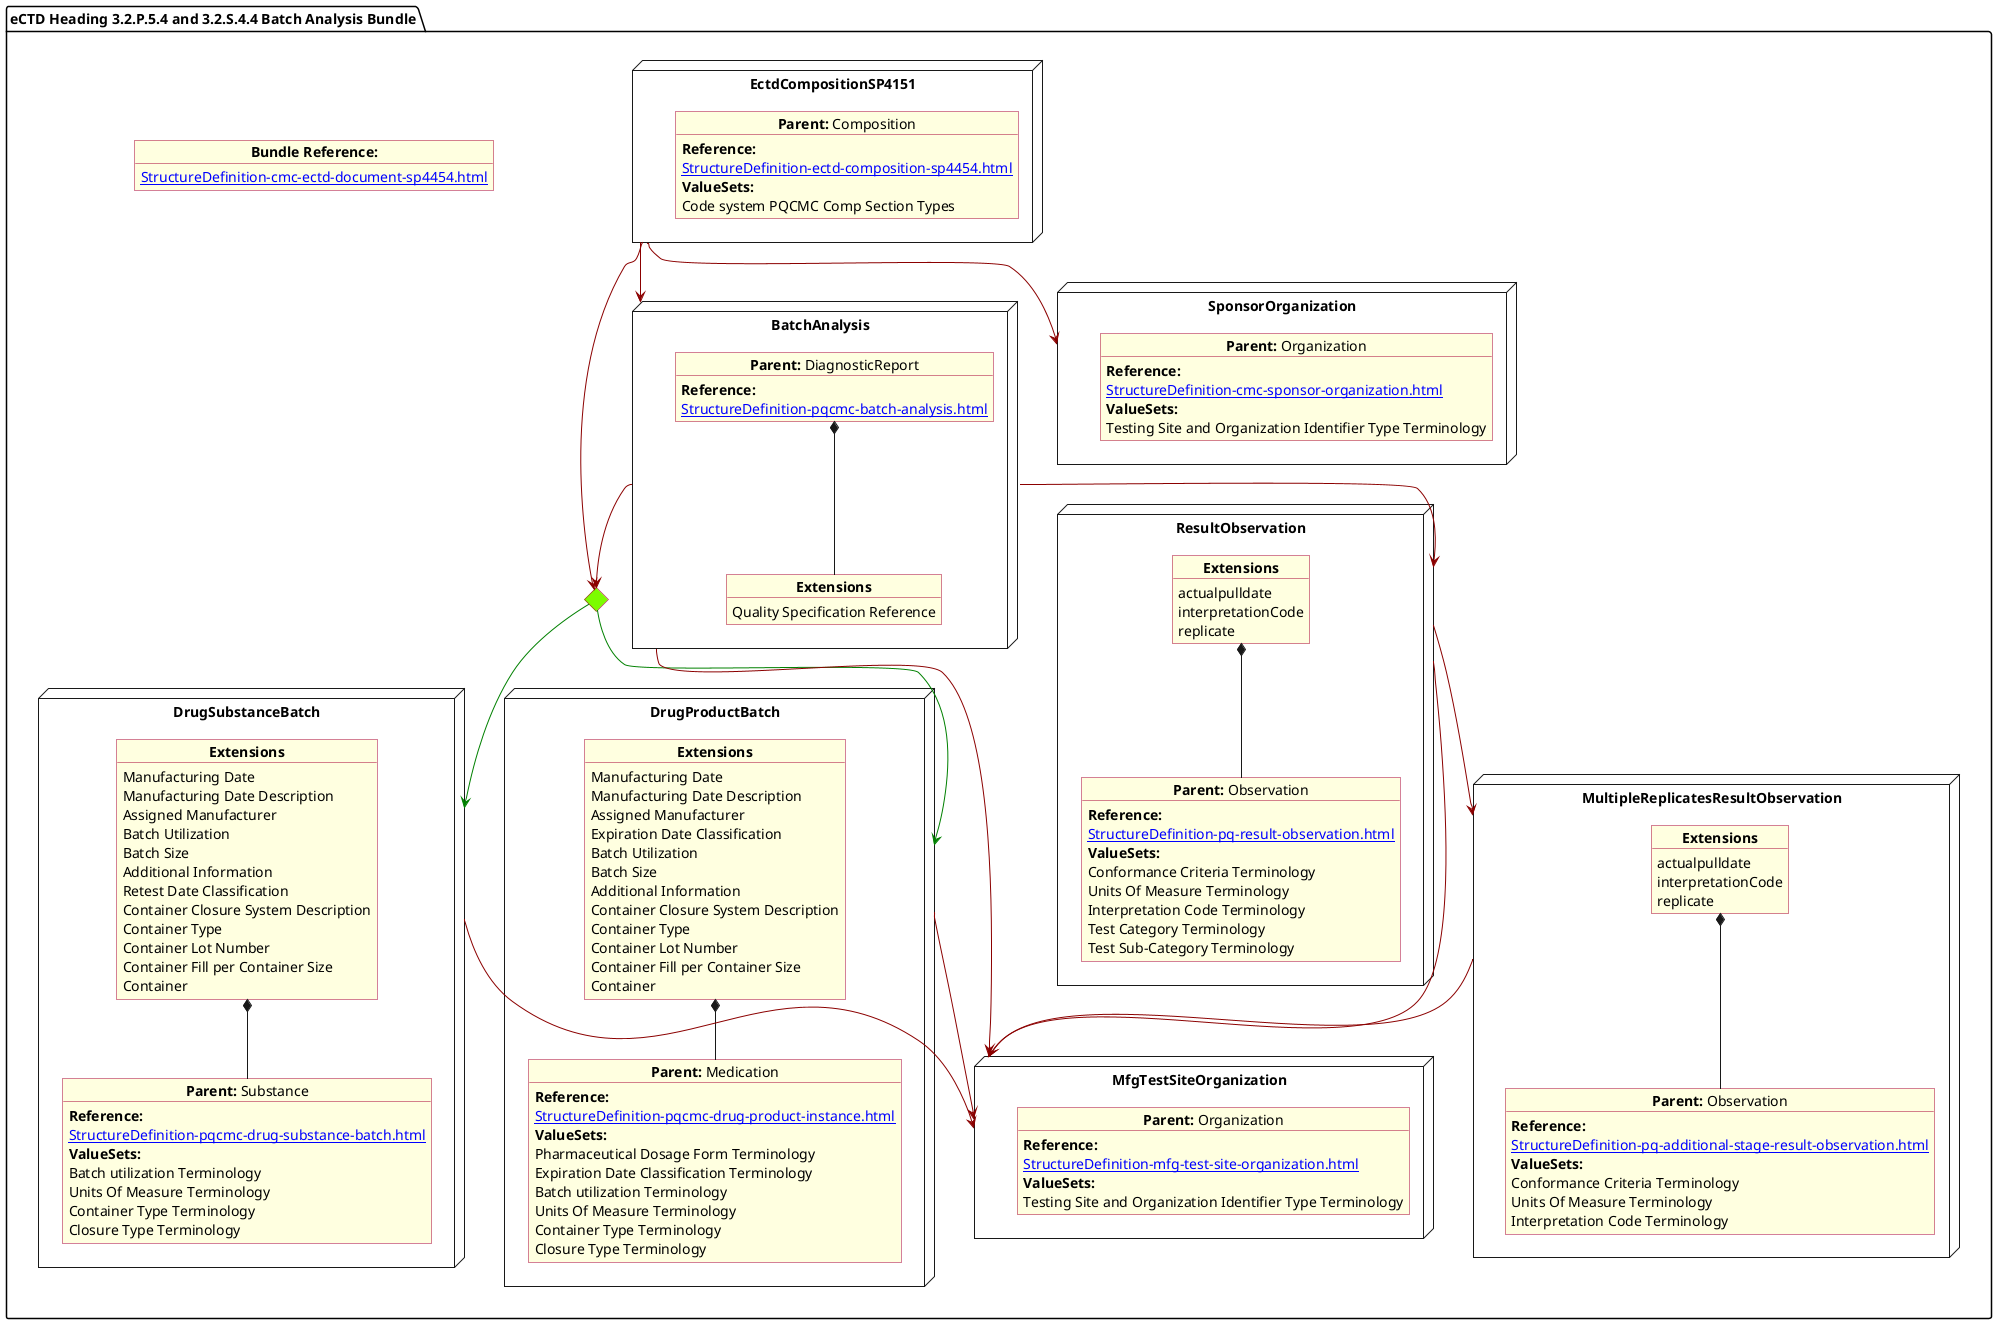 @startuml BatchAnalysis
allowmixing
'Mixed model of use case and object
skinparam svgDimensionStyle true
skinparam ObjectBackgroundColor LightYellow
skinparam ObjectBorderColor #A80036
skinparam activityDiamondBorderColor #A80036
skinparam activityDiamondBackgroundColor lawnGreen
skinparam ClassBorderThickness 4

package "eCTD Heading 3.2.P.5.4 and 3.2.S.4.4 Batch Analysis Bundle" as NODES {

  object "**Bundle Reference:**" as objbun {
    [[StructureDefinition-cmc-ectd-document-sp4454.html]]
  }



  node "DrugProductBatch" as NN {

    object "**Parent:** Medication" as obj3 {
      **Reference:**
      [[StructureDefinition-pqcmc-drug-product-instance.html]]
      **ValueSets:**
      Pharmaceutical Dosage Form Terminology
      Expiration Date Classification Terminology
      Batch utilization Terminology
      Units Of Measure Terminology
      Container Type Terminology
      Closure Type Terminology

    }

    object "**Extensions**" as objExsBatch  {
      Manufacturing Date
      Manufacturing Date Description
      Assigned Manufacturer
      Expiration Date Classification
      Batch Utilization
      Batch Size
      Additional Information
      Container Closure System Description
      Container Type
      Container Lot Number
      Container Fill per Container Size
      Container
    }
    objExsBatch *-- obj3
  }
  node "BatchAnalysis" as N2 {


    object "**Parent:** DiagnosticReport" as obj2 {
      **Reference:**
      [[StructureDefinition-pqcmc-batch-analysis.html]]
    }
    object "**Extensions**" as objQSEx {
      Quality Specification Reference

    }
    obj2 *-- objQSEx
  }

  node "MfgTestSiteOrganization" as NMFG {

    object "**Parent:** Organization" as objDP {
      **Reference:**
      [[StructureDefinition-mfg-test-site-organization.html]]
      **ValueSets:**
      Testing Site and Organization Identifier Type Terminology
    }
  }
  node "DrugSubstanceBatch" as NNS {

    object "**Parent:** Substance" as obj4 {
      **Reference:**
      [[StructureDefinition-pqcmc-drug-substance-batch.html]]
      **ValueSets:**
      Batch utilization Terminology
      Units Of Measure Terminology
      Container Type Terminology
      Closure Type Terminology
    }
    object "**Extensions**" as objExs2 {
      Manufacturing Date
      Manufacturing Date Description
      Assigned Manufacturer
      Batch Utilization
      Batch Size
      Additional Information
      Retest Date Classification
      Container Closure System Description
      Container Type
      Container Lot Number
      Container Fill per Container Size
      Container
    }

    objExs2 *-- obj4
  }

  node "ResultObservation" as NNOBS {

    object "**Parent:** Observation" as observ3 {
      **Reference:**
      [[StructureDefinition-pq-result-observation.html]]
      **ValueSets:**
      Conformance Criteria Terminology
      Units Of Measure Terminology
      Interpretation Code Terminology
      Test Category Terminology
      Test Sub-Category Terminology
    }
    object "**Extensions**" as objExsObserv  {
      actualpulldate
      interpretationCode
      replicate
    }
    objExsObserv *-- observ3
  }

  node "MultipleReplicatesResultObservation" as NNstage {

    object "**Parent:** Observation" as observS {
      **Reference:**
      [[StructureDefinition-pq-additional-stage-result-observation.html]]
      **ValueSets:**
      Conformance Criteria Terminology
      Units Of Measure Terminology
      Interpretation Code Terminology
    }
    object "**Extensions**" as objExsStageObs  {
      actualpulldate
      interpretationCode
      replicate
    }

    objExsStageObs *-- observS
  }

  node "EctdCompositionSP4151" as N1 {

    object "**Parent:** Composition" as obj1 {
      **Reference:**
      [[StructureDefinition-ectd-composition-sp4454.html]]
      **ValueSets:**
      Code system PQCMC Comp Section Types
    }
  }
  node "SponsorOrganization" as NSO {

    object "**Parent:** Organization" as objAu {
      **Reference:**
      [[StructureDefinition-cmc-sponsor-organization.html]]
      **ValueSets:**
      Testing Site and Organization Identifier Type Terminology
    }
  }
  diamond CH

  N1 -[#darkred]-> CH
  N1 -[#darkred]-> N2
  N1 -[#darkred]-> NSO
  CH -[#green]-> NNS
  CH -[#green]-> NN
  NNS -[#darkred]-> NMFG
  NN -[#darkred]-> NMFG
  N2 -[#darkred]-> CH
  N2 -[#darkred]-> NMFG
  N2 -[#darkred]-> NNOBS
  NNOBS -[#darkred]-> NMFG
  NNOBS -[#darkred]-> NNstage
  NNstage -[#darkred]-> NMFG
}
@enduml
